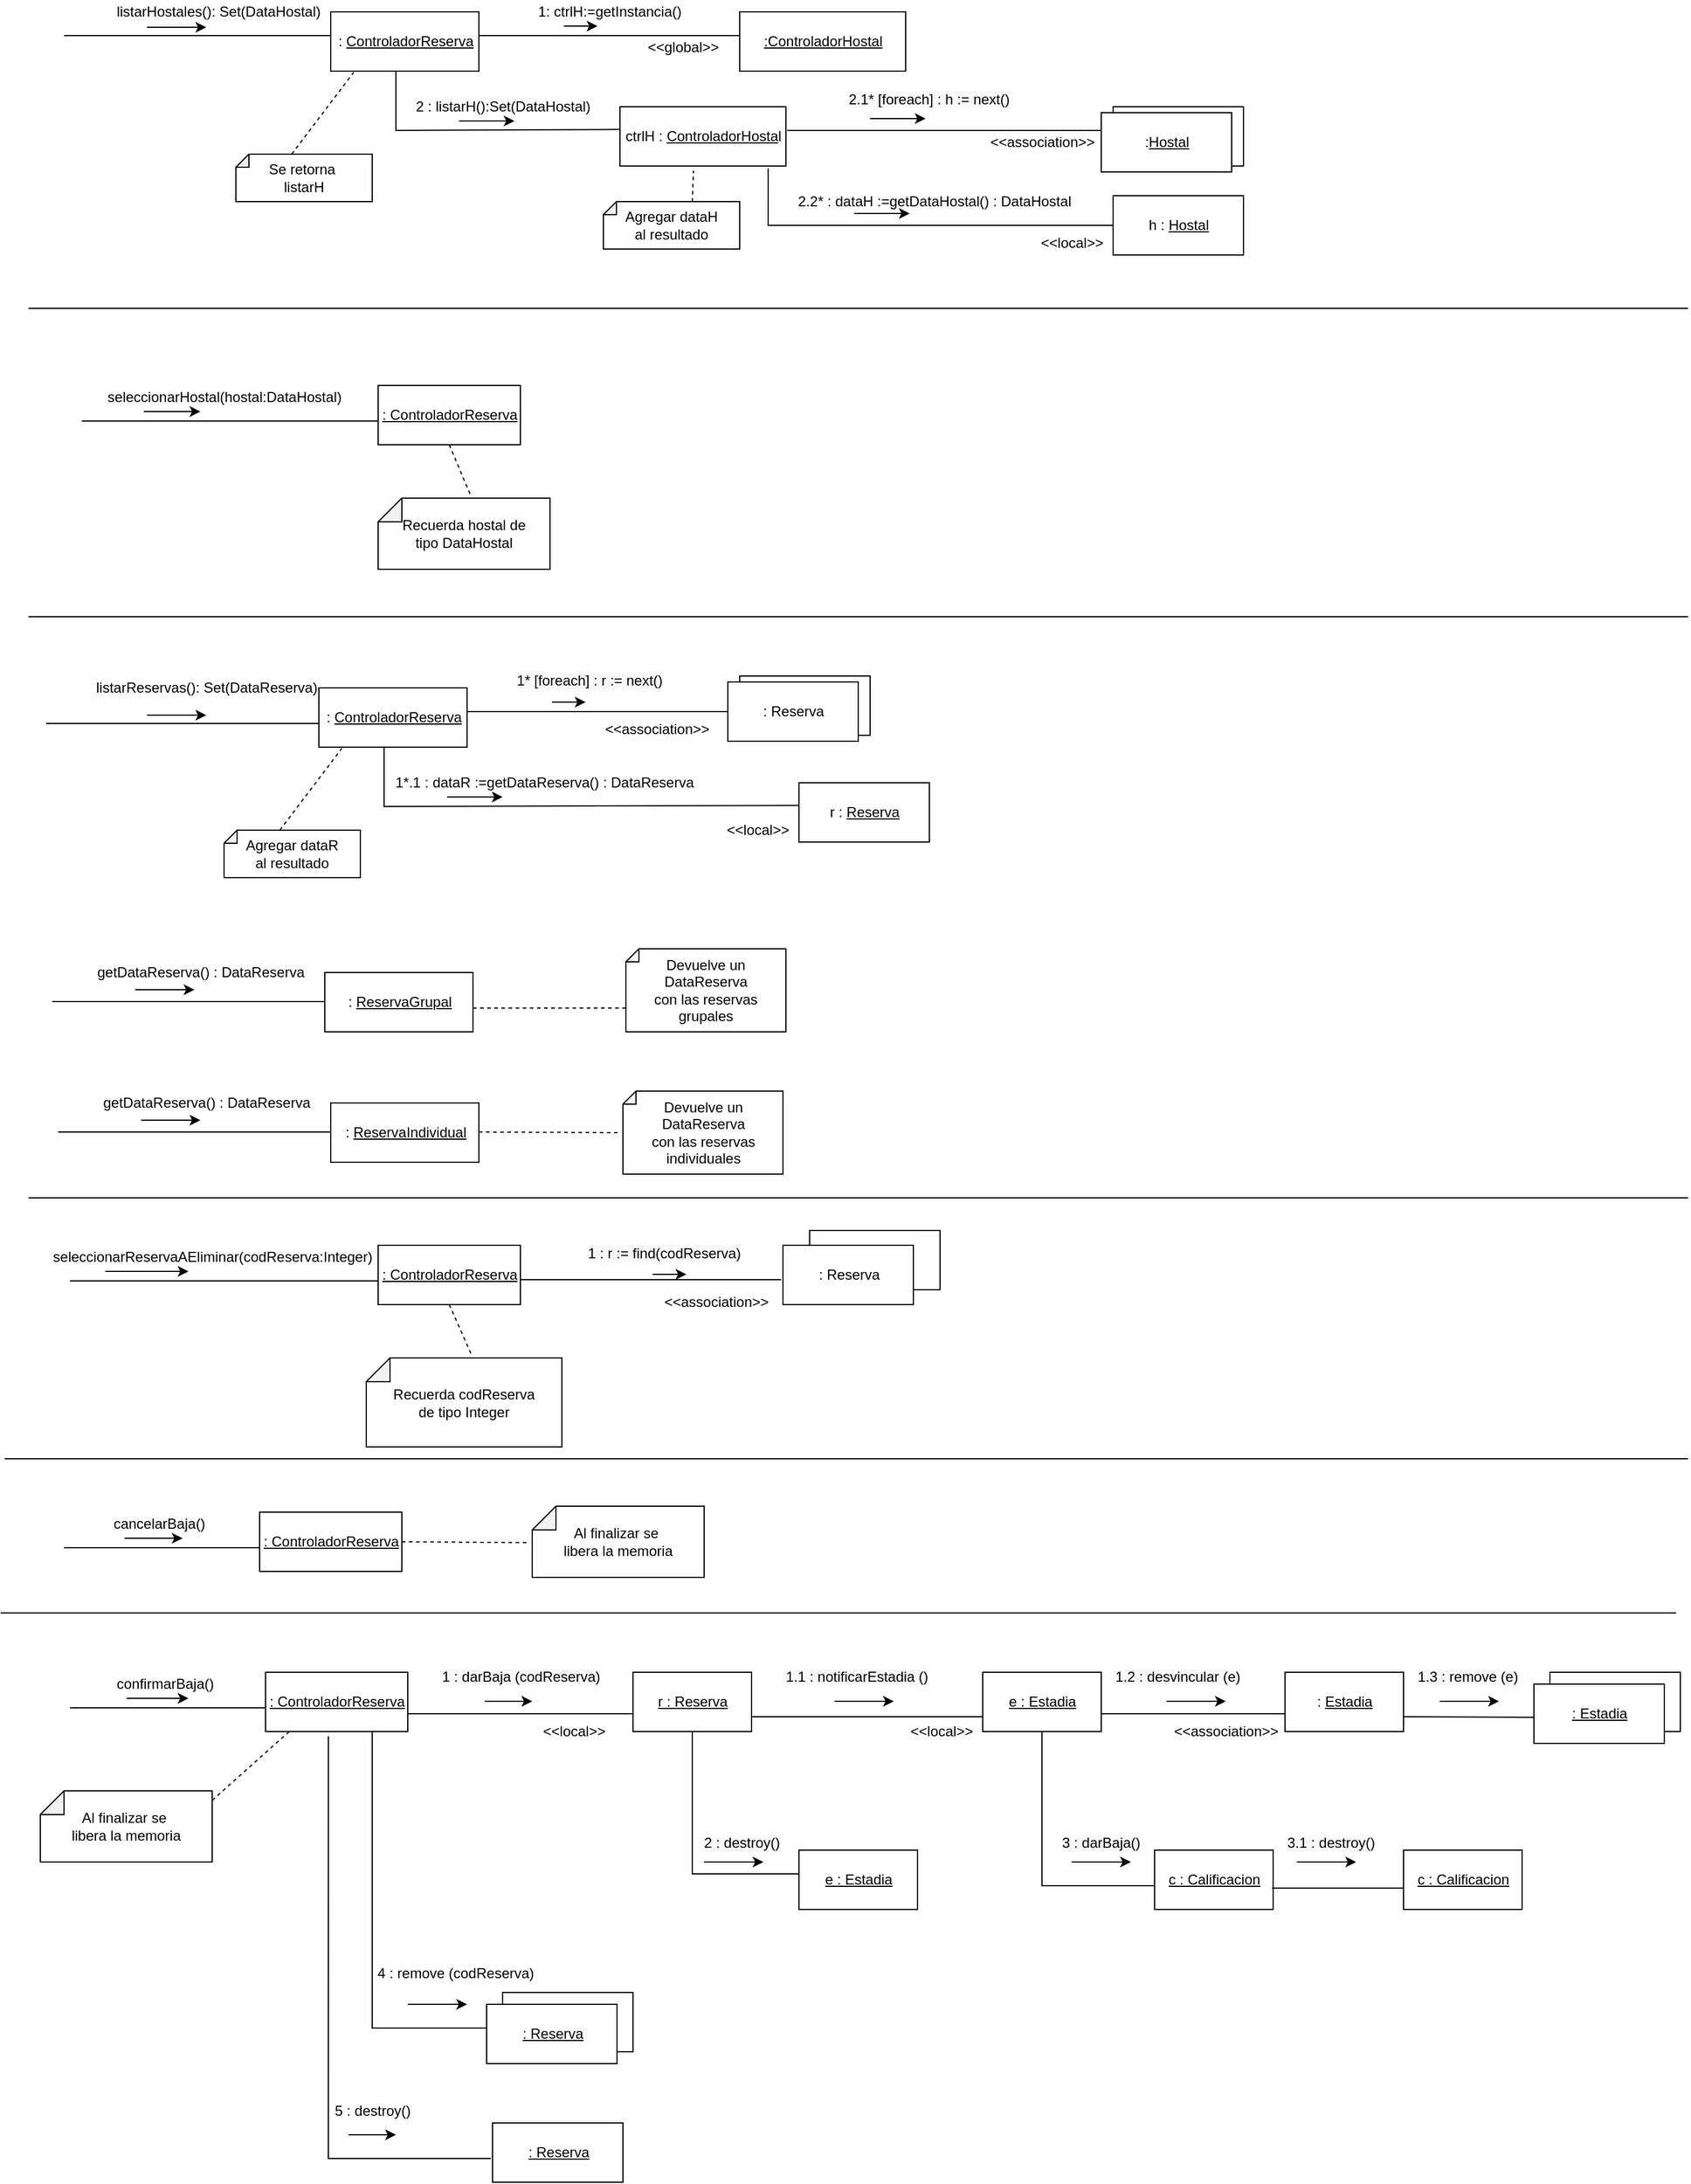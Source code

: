 <mxfile version="18.0.6" type="device"><diagram id="btHpvoFoARfx7Uz3g0Tx" name="Página-1"><mxGraphModel dx="2249" dy="835" grid="1" gridSize="10" guides="1" tooltips="1" connect="1" arrows="1" fold="1" page="1" pageScale="1" pageWidth="827" pageHeight="1169" math="0" shadow="0"><root><mxCell id="0"/><mxCell id="1" parent="0"/><mxCell id="bn3ZQJCBLXTEohYybMhF-23" value="Object" style="html=1;" parent="1" vertex="1"><mxGeometry x="915" y="180" width="110" height="50" as="geometry"/></mxCell><mxCell id="bn3ZQJCBLXTEohYybMhF-1" value="" style="endArrow=none;html=1;rounded=0;" parent="1" edge="1"><mxGeometry width="50" height="50" relative="1" as="geometry"><mxPoint x="30" y="120" as="sourcePoint"/><mxPoint x="260" y="120" as="targetPoint"/></mxGeometry></mxCell><mxCell id="bn3ZQJCBLXTEohYybMhF-2" value="listarHostales(): Set(DataHostal)" style="text;html=1;align=center;verticalAlign=middle;resizable=0;points=[];autosize=1;strokeColor=none;fillColor=none;" parent="1" vertex="1"><mxGeometry x="65" y="90" width="190" height="20" as="geometry"/></mxCell><mxCell id="bn3ZQJCBLXTEohYybMhF-3" value="" style="endArrow=classic;html=1;rounded=0;" parent="1" edge="1"><mxGeometry width="50" height="50" relative="1" as="geometry"><mxPoint x="100" y="113" as="sourcePoint"/><mxPoint x="150" y="113" as="targetPoint"/></mxGeometry></mxCell><mxCell id="bn3ZQJCBLXTEohYybMhF-4" value=":&amp;nbsp;&lt;u&gt;ControladorReserva&lt;/u&gt;" style="html=1;" parent="1" vertex="1"><mxGeometry x="255" y="100" width="125" height="50" as="geometry"/></mxCell><mxCell id="bn3ZQJCBLXTEohYybMhF-6" value="" style="endArrow=none;dashed=1;html=1;rounded=0;exitX=0.591;exitY=0;exitDx=0;exitDy=0;exitPerimeter=0;entryX=0.155;entryY=1.02;entryDx=0;entryDy=0;entryPerimeter=0;" parent="1" source="bn3ZQJCBLXTEohYybMhF-29" target="bn3ZQJCBLXTEohYybMhF-4" edge="1"><mxGeometry width="50" height="50" relative="1" as="geometry"><mxPoint x="170" y="200" as="sourcePoint"/><mxPoint x="220" y="150" as="targetPoint"/><Array as="points"/></mxGeometry></mxCell><mxCell id="bn3ZQJCBLXTEohYybMhF-8" value="" style="endArrow=none;html=1;rounded=0;" parent="1" edge="1"><mxGeometry width="50" height="50" relative="1" as="geometry"><mxPoint x="380" y="120" as="sourcePoint"/><mxPoint x="600" y="120" as="targetPoint"/></mxGeometry></mxCell><mxCell id="bn3ZQJCBLXTEohYybMhF-10" value="1: ctrlH:=getInstancia()" style="text;html=1;align=center;verticalAlign=middle;resizable=0;points=[];autosize=1;strokeColor=none;fillColor=none;" parent="1" vertex="1"><mxGeometry x="420" y="90" width="140" height="20" as="geometry"/></mxCell><mxCell id="bn3ZQJCBLXTEohYybMhF-11" value="" style="endArrow=classic;html=1;rounded=0;exitX=0.226;exitY=1.1;exitDx=0;exitDy=0;exitPerimeter=0;" parent="1" source="bn3ZQJCBLXTEohYybMhF-10" edge="1"><mxGeometry width="50" height="50" relative="1" as="geometry"><mxPoint x="440" y="190" as="sourcePoint"/><mxPoint x="480" y="112" as="targetPoint"/></mxGeometry></mxCell><mxCell id="bn3ZQJCBLXTEohYybMhF-12" value="&lt;u&gt;:ControladorHostal&lt;/u&gt;" style="html=1;" parent="1" vertex="1"><mxGeometry x="600" y="100" width="140" height="50" as="geometry"/></mxCell><mxCell id="bn3ZQJCBLXTEohYybMhF-13" value="" style="endArrow=none;html=1;rounded=0;exitX=0.003;exitY=0.383;exitDx=0;exitDy=0;exitPerimeter=0;" parent="1" source="bn3ZQJCBLXTEohYybMhF-14" edge="1"><mxGeometry width="50" height="50" relative="1" as="geometry"><mxPoint x="490" y="200" as="sourcePoint"/><mxPoint x="310" y="150" as="targetPoint"/><Array as="points"><mxPoint x="310" y="200"/></Array></mxGeometry></mxCell><mxCell id="bn3ZQJCBLXTEohYybMhF-14" value="ctrlH : &lt;u&gt;ControladorHosta&lt;/u&gt;l" style="html=1;" parent="1" vertex="1"><mxGeometry x="499" y="180" width="140" height="50" as="geometry"/></mxCell><mxCell id="bn3ZQJCBLXTEohYybMhF-16" value="2 : listarH():Set(DataHostal)" style="text;html=1;align=center;verticalAlign=middle;resizable=0;points=[];autosize=1;strokeColor=none;fillColor=none;" parent="1" vertex="1"><mxGeometry x="320" y="170" width="160" height="20" as="geometry"/></mxCell><mxCell id="bn3ZQJCBLXTEohYybMhF-17" value="" style="endArrow=classic;html=1;rounded=0;exitX=0.27;exitY=1.1;exitDx=0;exitDy=0;exitPerimeter=0;" parent="1" source="bn3ZQJCBLXTEohYybMhF-16" edge="1"><mxGeometry width="50" height="50" relative="1" as="geometry"><mxPoint x="380" y="200" as="sourcePoint"/><mxPoint x="410" y="192" as="targetPoint"/></mxGeometry></mxCell><mxCell id="bn3ZQJCBLXTEohYybMhF-22" value=":&lt;u&gt;Hostal&lt;/u&gt;" style="html=1;" parent="1" vertex="1"><mxGeometry x="905" y="185" width="110" height="50" as="geometry"/></mxCell><mxCell id="bn3ZQJCBLXTEohYybMhF-27" value="h : &lt;u&gt;Hostal&lt;/u&gt;" style="html=1;" parent="1" vertex="1"><mxGeometry x="915" y="255" width="110" height="50" as="geometry"/></mxCell><mxCell id="bn3ZQJCBLXTEohYybMhF-29" value="Se retorna&amp;nbsp;&lt;br&gt;listarH" style="shape=note;whiteSpace=wrap;html=1;backgroundOutline=1;darkOpacity=0.05;size=11;direction=east;flipH=1;" parent="1" vertex="1"><mxGeometry x="175" y="220" width="115" height="40" as="geometry"/></mxCell><mxCell id="bn3ZQJCBLXTEohYybMhF-30" value="" style="endArrow=none;html=1;rounded=0;" parent="1" edge="1"><mxGeometry width="50" height="50" relative="1" as="geometry"><mxPoint x="45" y="445" as="sourcePoint"/><mxPoint x="295" y="445" as="targetPoint"/></mxGeometry></mxCell><mxCell id="bn3ZQJCBLXTEohYybMhF-31" value="seleccionarHostal(hostal:DataHostal)" style="text;html=1;align=center;verticalAlign=middle;resizable=0;points=[];autosize=1;strokeColor=none;fillColor=none;" parent="1" vertex="1"><mxGeometry x="60" y="415" width="210" height="20" as="geometry"/></mxCell><mxCell id="bn3ZQJCBLXTEohYybMhF-33" value="" style="endArrow=classic;html=1;rounded=0;exitX=0.178;exitY=1.1;exitDx=0;exitDy=0;exitPerimeter=0;" parent="1" source="bn3ZQJCBLXTEohYybMhF-31" edge="1"><mxGeometry width="50" height="50" relative="1" as="geometry"><mxPoint x="135" y="515" as="sourcePoint"/><mxPoint x="145" y="437" as="targetPoint"/></mxGeometry></mxCell><mxCell id="bn3ZQJCBLXTEohYybMhF-34" value="&lt;u&gt;: ControladorReserva&lt;/u&gt;" style="html=1;" parent="1" vertex="1"><mxGeometry x="295" y="415" width="120" height="50" as="geometry"/></mxCell><mxCell id="bn3ZQJCBLXTEohYybMhF-35" value="" style="endArrow=none;dashed=1;html=1;rounded=0;exitX=0.5;exitY=1;exitDx=0;exitDy=0;entryX=0.459;entryY=-0.02;entryDx=0;entryDy=0;entryPerimeter=0;" parent="1" source="bn3ZQJCBLXTEohYybMhF-34" target="bn3ZQJCBLXTEohYybMhF-36" edge="1"><mxGeometry width="50" height="50" relative="1" as="geometry"><mxPoint x="415" y="445" as="sourcePoint"/><mxPoint x="485" y="445" as="targetPoint"/></mxGeometry></mxCell><mxCell id="bn3ZQJCBLXTEohYybMhF-36" value="Recuerda hostal de&lt;br&gt;tipo DataHostal" style="shape=note;whiteSpace=wrap;html=1;backgroundOutline=1;darkOpacity=0.05;size=20;flipH=1;" parent="1" vertex="1"><mxGeometry x="295" y="510" width="145" height="60" as="geometry"/></mxCell><mxCell id="QebF_Tx5fHl0J-90Ag_X-1" value="Agregar dataH&lt;br&gt;al resultado" style="shape=note;whiteSpace=wrap;html=1;backgroundOutline=1;darkOpacity=0.05;size=11;flipH=1;" parent="1" vertex="1"><mxGeometry x="485" y="260" width="115" height="40" as="geometry"/></mxCell><mxCell id="QebF_Tx5fHl0J-90Ag_X-2" value="" style="endArrow=none;dashed=1;html=1;rounded=0;entryX=0.443;entryY=1.08;entryDx=0;entryDy=0;entryPerimeter=0;" parent="1" target="bn3ZQJCBLXTEohYybMhF-14" edge="1"><mxGeometry width="50" height="50" relative="1" as="geometry"><mxPoint x="560" y="260" as="sourcePoint"/><mxPoint x="610" y="210" as="targetPoint"/></mxGeometry></mxCell><mxCell id="QebF_Tx5fHl0J-90Ag_X-3" value="" style="endArrow=none;html=1;rounded=0;" parent="1" edge="1"><mxGeometry width="50" height="50" relative="1" as="geometry"><mxPoint x="640" y="200" as="sourcePoint"/><mxPoint x="905" y="200" as="targetPoint"/></mxGeometry></mxCell><mxCell id="QebF_Tx5fHl0J-90Ag_X-5" value="" style="endArrow=classic;html=1;rounded=0;exitX=0.27;exitY=1.1;exitDx=0;exitDy=0;exitPerimeter=0;" parent="1" edge="1"><mxGeometry width="50" height="50" relative="1" as="geometry"><mxPoint x="710.0" y="190" as="sourcePoint"/><mxPoint x="756.8" y="190" as="targetPoint"/></mxGeometry></mxCell><mxCell id="QebF_Tx5fHl0J-90Ag_X-6" value="&lt;span style=&quot;color: rgb(0 , 0 , 0) ; font-family: &amp;#34;helvetica&amp;#34; ; font-style: normal ; font-weight: 400 ; letter-spacing: normal ; text-align: center ; text-indent: 0px ; text-transform: none ; word-spacing: 0px ; background-color: rgb(248 , 249 , 250) ; display: inline ; float: none&quot;&gt;&lt;font style=&quot;font-size: 12px&quot;&gt;2.1* [foreach] : h := next()&lt;/font&gt;&lt;/span&gt;" style="text;whiteSpace=wrap;html=1;" parent="1" vertex="1"><mxGeometry x="690" y="160" width="140" height="40" as="geometry"/></mxCell><mxCell id="QebF_Tx5fHl0J-90Ag_X-7" value="" style="endArrow=none;html=1;rounded=0;fontSize=12;entryX=0;entryY=0.5;entryDx=0;entryDy=0;exitX=0.893;exitY=1.04;exitDx=0;exitDy=0;exitPerimeter=0;" parent="1" source="bn3ZQJCBLXTEohYybMhF-14" target="bn3ZQJCBLXTEohYybMhF-27" edge="1"><mxGeometry width="50" height="50" relative="1" as="geometry"><mxPoint x="630" y="280" as="sourcePoint"/><mxPoint x="910" y="280" as="targetPoint"/><Array as="points"><mxPoint x="624" y="280"/></Array></mxGeometry></mxCell><mxCell id="QebF_Tx5fHl0J-90Ag_X-8" value="2.2* : dataH :=getDataHostal() : DataHostal" style="text;html=1;align=center;verticalAlign=middle;resizable=0;points=[];autosize=1;strokeColor=none;fillColor=none;" parent="1" vertex="1"><mxGeometry x="639" y="250" width="250" height="20" as="geometry"/></mxCell><mxCell id="QebF_Tx5fHl0J-90Ag_X-9" value="" style="endArrow=classic;html=1;rounded=0;exitX=0.27;exitY=1.1;exitDx=0;exitDy=0;exitPerimeter=0;" parent="1" edge="1"><mxGeometry width="50" height="50" relative="1" as="geometry"><mxPoint x="696.6" y="270" as="sourcePoint"/><mxPoint x="743.4" y="270" as="targetPoint"/></mxGeometry></mxCell><mxCell id="QebF_Tx5fHl0J-90Ag_X-10" value="Object" style="html=1;" parent="1" vertex="1"><mxGeometry x="600" y="660" width="110" height="50" as="geometry"/></mxCell><mxCell id="QebF_Tx5fHl0J-90Ag_X-11" value="" style="endArrow=none;html=1;rounded=0;" parent="1" edge="1"><mxGeometry width="50" height="50" relative="1" as="geometry"><mxPoint x="15" y="700" as="sourcePoint"/><mxPoint x="245" y="700" as="targetPoint"/></mxGeometry></mxCell><mxCell id="QebF_Tx5fHl0J-90Ag_X-12" value="listarReservas(): Set(DataReserva)" style="text;html=1;align=center;verticalAlign=middle;resizable=0;points=[];autosize=1;strokeColor=none;fillColor=none;" parent="1" vertex="1"><mxGeometry x="50" y="660" width="200" height="20" as="geometry"/></mxCell><mxCell id="QebF_Tx5fHl0J-90Ag_X-13" value="" style="endArrow=classic;html=1;rounded=0;" parent="1" edge="1"><mxGeometry width="50" height="50" relative="1" as="geometry"><mxPoint x="90" y="924.5" as="sourcePoint"/><mxPoint x="140" y="924.5" as="targetPoint"/></mxGeometry></mxCell><mxCell id="QebF_Tx5fHl0J-90Ag_X-14" value=":&amp;nbsp;&lt;u&gt;ControladorReserva&lt;/u&gt;" style="html=1;" parent="1" vertex="1"><mxGeometry x="245" y="670" width="125" height="50" as="geometry"/></mxCell><mxCell id="QebF_Tx5fHl0J-90Ag_X-15" value="" style="endArrow=none;dashed=1;html=1;rounded=0;exitX=0.591;exitY=0;exitDx=0;exitDy=0;exitPerimeter=0;entryX=0.155;entryY=1.02;entryDx=0;entryDy=0;entryPerimeter=0;" parent="1" source="QebF_Tx5fHl0J-90Ag_X-26" target="QebF_Tx5fHl0J-90Ag_X-14" edge="1"><mxGeometry width="50" height="50" relative="1" as="geometry"><mxPoint x="160" y="770" as="sourcePoint"/><mxPoint x="210" y="720" as="targetPoint"/><Array as="points"/></mxGeometry></mxCell><mxCell id="QebF_Tx5fHl0J-90Ag_X-16" value="" style="endArrow=none;html=1;rounded=0;" parent="1" edge="1"><mxGeometry width="50" height="50" relative="1" as="geometry"><mxPoint x="370" y="690" as="sourcePoint"/><mxPoint x="590" y="690" as="targetPoint"/></mxGeometry></mxCell><mxCell id="QebF_Tx5fHl0J-90Ag_X-18" value="" style="endArrow=classic;html=1;rounded=0;exitX=0.226;exitY=1.1;exitDx=0;exitDy=0;exitPerimeter=0;" parent="1" edge="1"><mxGeometry width="50" height="50" relative="1" as="geometry"><mxPoint x="441.64" y="682" as="sourcePoint"/><mxPoint x="470" y="682" as="targetPoint"/></mxGeometry></mxCell><mxCell id="QebF_Tx5fHl0J-90Ag_X-20" value="" style="endArrow=none;html=1;rounded=0;exitX=0.003;exitY=0.383;exitDx=0;exitDy=0;exitPerimeter=0;" parent="1" source="QebF_Tx5fHl0J-90Ag_X-21" edge="1"><mxGeometry width="50" height="50" relative="1" as="geometry"><mxPoint x="480" y="770" as="sourcePoint"/><mxPoint x="300" y="720" as="targetPoint"/><Array as="points"><mxPoint x="300" y="770"/></Array></mxGeometry></mxCell><mxCell id="QebF_Tx5fHl0J-90Ag_X-21" value="r : &lt;u&gt;Reserva&lt;/u&gt;" style="html=1;" parent="1" vertex="1"><mxGeometry x="650" y="750" width="110" height="50" as="geometry"/></mxCell><mxCell id="QebF_Tx5fHl0J-90Ag_X-23" value="" style="endArrow=classic;html=1;rounded=0;exitX=0.27;exitY=1.1;exitDx=0;exitDy=0;exitPerimeter=0;" parent="1" edge="1"><mxGeometry width="50" height="50" relative="1" as="geometry"><mxPoint x="353.2" y="762" as="sourcePoint"/><mxPoint x="400" y="762" as="targetPoint"/></mxGeometry></mxCell><mxCell id="QebF_Tx5fHl0J-90Ag_X-24" value=": Reserva" style="html=1;" parent="1" vertex="1"><mxGeometry x="590" y="665" width="110" height="50" as="geometry"/></mxCell><mxCell id="QebF_Tx5fHl0J-90Ag_X-26" value="Agregar dataR&lt;br&gt;al resultado" style="shape=note;whiteSpace=wrap;html=1;backgroundOutline=1;darkOpacity=0.05;size=11;direction=east;flipH=1;" parent="1" vertex="1"><mxGeometry x="165" y="790" width="115" height="40" as="geometry"/></mxCell><mxCell id="QebF_Tx5fHl0J-90Ag_X-27" value="Devuelve un DataReserva&lt;br&gt;con las reservas grupales" style="shape=note;whiteSpace=wrap;html=1;backgroundOutline=1;darkOpacity=0.05;size=11;flipH=1;" parent="1" vertex="1"><mxGeometry x="504" y="890" width="135" height="70" as="geometry"/></mxCell><mxCell id="QebF_Tx5fHl0J-90Ag_X-31" value="&lt;span style=&quot;color: rgb(0 , 0 , 0) ; font-family: &amp;#34;helvetica&amp;#34; ; font-style: normal ; font-weight: 400 ; letter-spacing: normal ; text-align: center ; text-indent: 0px ; text-transform: none ; word-spacing: 0px ; background-color: rgb(248 , 249 , 250) ; display: inline ; float: none&quot;&gt;&lt;font style=&quot;font-size: 12px&quot;&gt;1* [foreach] : r := next()&lt;/font&gt;&lt;/span&gt;" style="text;whiteSpace=wrap;html=1;" parent="1" vertex="1"><mxGeometry x="410" y="650" width="130" height="40" as="geometry"/></mxCell><mxCell id="QebF_Tx5fHl0J-90Ag_X-33" value="1*.1 : dataR :=getDataReserva() : DataReserva" style="text;html=1;align=center;verticalAlign=middle;resizable=0;points=[];autosize=1;strokeColor=none;fillColor=none;" parent="1" vertex="1"><mxGeometry x="300" y="740" width="270" height="20" as="geometry"/></mxCell><mxCell id="BD97FjgDxYuIOBFr2HOS-1" value="Devuelve un DataReserva&lt;br&gt;con las reservas individuales" style="shape=note;whiteSpace=wrap;html=1;backgroundOutline=1;darkOpacity=0.05;size=11;flipH=1;" parent="1" vertex="1"><mxGeometry x="501.5" y="1010" width="135" height="70" as="geometry"/></mxCell><mxCell id="BD97FjgDxYuIOBFr2HOS-2" value=": &lt;u&gt;ReservaGrupal&lt;/u&gt;" style="html=1;" parent="1" vertex="1"><mxGeometry x="250" y="910" width="125" height="50" as="geometry"/></mxCell><mxCell id="BD97FjgDxYuIOBFr2HOS-3" value="" style="endArrow=none;html=1;rounded=0;" parent="1" edge="1"><mxGeometry width="50" height="50" relative="1" as="geometry"><mxPoint x="20" y="934.5" as="sourcePoint"/><mxPoint x="250" y="934.5" as="targetPoint"/></mxGeometry></mxCell><mxCell id="BD97FjgDxYuIOBFr2HOS-4" value="getDataReserva() : DataReserva" style="text;html=1;align=center;verticalAlign=middle;resizable=0;points=[];autosize=1;strokeColor=none;fillColor=none;" parent="1" vertex="1"><mxGeometry x="50" y="900" width="190" height="20" as="geometry"/></mxCell><mxCell id="BD97FjgDxYuIOBFr2HOS-5" value="" style="endArrow=classic;html=1;rounded=0;" parent="1" edge="1"><mxGeometry width="50" height="50" relative="1" as="geometry"><mxPoint x="100" y="693" as="sourcePoint"/><mxPoint x="150" y="693" as="targetPoint"/></mxGeometry></mxCell><mxCell id="BD97FjgDxYuIOBFr2HOS-6" value="" style="endArrow=none;dashed=1;html=1;rounded=0;entryX=0.993;entryY=0.714;entryDx=0;entryDy=0;entryPerimeter=0;" parent="1" target="QebF_Tx5fHl0J-90Ag_X-27" edge="1"><mxGeometry width="50" height="50" relative="1" as="geometry"><mxPoint x="375" y="940" as="sourcePoint"/><mxPoint x="425" y="890" as="targetPoint"/></mxGeometry></mxCell><mxCell id="BD97FjgDxYuIOBFr2HOS-7" value="" style="endArrow=classic;html=1;rounded=0;" parent="1" edge="1"><mxGeometry width="50" height="50" relative="1" as="geometry"><mxPoint x="95" y="1034.5" as="sourcePoint"/><mxPoint x="145" y="1034.5" as="targetPoint"/></mxGeometry></mxCell><mxCell id="BD97FjgDxYuIOBFr2HOS-8" value=": &lt;u&gt;ReservaIndividual&lt;/u&gt;" style="html=1;" parent="1" vertex="1"><mxGeometry x="255" y="1020" width="125" height="50" as="geometry"/></mxCell><mxCell id="BD97FjgDxYuIOBFr2HOS-9" value="" style="endArrow=none;html=1;rounded=0;" parent="1" edge="1"><mxGeometry width="50" height="50" relative="1" as="geometry"><mxPoint x="25" y="1044.5" as="sourcePoint"/><mxPoint x="255" y="1044.5" as="targetPoint"/></mxGeometry></mxCell><mxCell id="BD97FjgDxYuIOBFr2HOS-10" value="getDataReserva() : DataReserva" style="text;html=1;align=center;verticalAlign=middle;resizable=0;points=[];autosize=1;strokeColor=none;fillColor=none;" parent="1" vertex="1"><mxGeometry x="55" y="1010" width="190" height="20" as="geometry"/></mxCell><mxCell id="BD97FjgDxYuIOBFr2HOS-11" value="" style="endArrow=none;dashed=1;html=1;rounded=0;" parent="1" edge="1"><mxGeometry width="50" height="50" relative="1" as="geometry"><mxPoint x="380" y="1044.52" as="sourcePoint"/><mxPoint x="500" y="1045" as="targetPoint"/></mxGeometry></mxCell><mxCell id="BD97FjgDxYuIOBFr2HOS-12" value="" style="endArrow=none;html=1;rounded=0;" parent="1" edge="1"><mxGeometry width="50" height="50" relative="1" as="geometry"><mxPoint y="610" as="sourcePoint"/><mxPoint x="1400" y="610" as="targetPoint"/></mxGeometry></mxCell><mxCell id="BD97FjgDxYuIOBFr2HOS-13" value="" style="endArrow=none;html=1;rounded=0;" parent="1" edge="1"><mxGeometry width="50" height="50" relative="1" as="geometry"><mxPoint y="350" as="sourcePoint"/><mxPoint x="1400" y="350" as="targetPoint"/></mxGeometry></mxCell><mxCell id="Y1BfQZRyGdTTEEqz05ya-1" value="" style="endArrow=none;html=1;rounded=0;" parent="1" edge="1"><mxGeometry width="50" height="50" relative="1" as="geometry"><mxPoint y="1100" as="sourcePoint"/><mxPoint x="1400" y="1100" as="targetPoint"/></mxGeometry></mxCell><mxCell id="Y1BfQZRyGdTTEEqz05ya-2" value="" style="endArrow=none;html=1;rounded=0;" parent="1" edge="1"><mxGeometry width="50" height="50" relative="1" as="geometry"><mxPoint x="35" y="1170" as="sourcePoint"/><mxPoint x="300" y="1170" as="targetPoint"/></mxGeometry></mxCell><mxCell id="Y1BfQZRyGdTTEEqz05ya-3" value="seleccionarReservaAEliminar(codReserva:Integer)" style="text;html=1;align=center;verticalAlign=middle;resizable=0;points=[];autosize=1;strokeColor=none;fillColor=none;" parent="1" vertex="1"><mxGeometry x="15" y="1140" width="280" height="20" as="geometry"/></mxCell><mxCell id="Y1BfQZRyGdTTEEqz05ya-4" value="" style="endArrow=classic;html=1;rounded=0;exitX=0.178;exitY=1.1;exitDx=0;exitDy=0;exitPerimeter=0;" parent="1" source="Y1BfQZRyGdTTEEqz05ya-3" edge="1"><mxGeometry width="50" height="50" relative="1" as="geometry"><mxPoint x="125" y="1240" as="sourcePoint"/><mxPoint x="135" y="1162" as="targetPoint"/></mxGeometry></mxCell><mxCell id="Y1BfQZRyGdTTEEqz05ya-5" value="&lt;u&gt;: ControladorReserva&lt;/u&gt;" style="html=1;" parent="1" vertex="1"><mxGeometry x="295" y="1140" width="120" height="50" as="geometry"/></mxCell><mxCell id="Y1BfQZRyGdTTEEqz05ya-6" value="" style="endArrow=none;dashed=1;html=1;rounded=0;exitX=0.5;exitY=1;exitDx=0;exitDy=0;entryX=0.459;entryY=-0.02;entryDx=0;entryDy=0;entryPerimeter=0;" parent="1" source="Y1BfQZRyGdTTEEqz05ya-5" target="Y1BfQZRyGdTTEEqz05ya-7" edge="1"><mxGeometry width="50" height="50" relative="1" as="geometry"><mxPoint x="405" y="1170" as="sourcePoint"/><mxPoint x="475" y="1170" as="targetPoint"/></mxGeometry></mxCell><mxCell id="Y1BfQZRyGdTTEEqz05ya-7" value="Recuerda codReserva&lt;br&gt;de tipo Integer" style="shape=note;whiteSpace=wrap;html=1;backgroundOutline=1;darkOpacity=0.05;size=20;flipH=1;" parent="1" vertex="1"><mxGeometry x="285" y="1235" width="165" height="75" as="geometry"/></mxCell><mxCell id="Y1BfQZRyGdTTEEqz05ya-8" value="Object" style="html=1;" parent="1" vertex="1"><mxGeometry x="659" y="1127.5" width="110" height="50" as="geometry"/></mxCell><mxCell id="Y1BfQZRyGdTTEEqz05ya-9" value="" style="endArrow=classic;html=1;rounded=0;exitX=0.226;exitY=1.1;exitDx=0;exitDy=0;exitPerimeter=0;" parent="1" edge="1"><mxGeometry width="50" height="50" relative="1" as="geometry"><mxPoint x="526.64" y="1164.5" as="sourcePoint"/><mxPoint x="555" y="1164.5" as="targetPoint"/></mxGeometry></mxCell><mxCell id="Y1BfQZRyGdTTEEqz05ya-10" value=": Reserva" style="html=1;" parent="1" vertex="1"><mxGeometry x="636.5" y="1140" width="110" height="50" as="geometry"/></mxCell><mxCell id="Y1BfQZRyGdTTEEqz05ya-11" value="&lt;span style=&quot;color: rgb(0 , 0 , 0) ; font-family: &amp;quot;helvetica&amp;quot; ; font-style: normal ; font-weight: 400 ; letter-spacing: normal ; text-align: center ; text-indent: 0px ; text-transform: none ; word-spacing: 0px ; background-color: rgb(248 , 249 , 250) ; display: inline ; float: none&quot;&gt;&lt;font style=&quot;font-size: 12px&quot;&gt;1 : r := find(codReserva)&lt;/font&gt;&lt;/span&gt;" style="text;whiteSpace=wrap;html=1;" parent="1" vertex="1"><mxGeometry x="470" y="1132.5" width="155" height="40" as="geometry"/></mxCell><mxCell id="Y1BfQZRyGdTTEEqz05ya-12" value="" style="endArrow=none;html=1;rounded=0;" parent="1" edge="1"><mxGeometry width="50" height="50" relative="1" as="geometry"><mxPoint x="415" y="1169" as="sourcePoint"/><mxPoint x="635" y="1169" as="targetPoint"/></mxGeometry></mxCell><mxCell id="Y1BfQZRyGdTTEEqz05ya-13" value="" style="endArrow=none;html=1;rounded=0;" parent="1" edge="1"><mxGeometry width="50" height="50" relative="1" as="geometry"><mxPoint x="-20" y="1320" as="sourcePoint"/><mxPoint x="1400" y="1320" as="targetPoint"/></mxGeometry></mxCell><mxCell id="Y1BfQZRyGdTTEEqz05ya-20" value="" style="endArrow=none;html=1;rounded=0;" parent="1" edge="1"><mxGeometry width="50" height="50" relative="1" as="geometry"><mxPoint x="30" y="1395" as="sourcePoint"/><mxPoint x="280" y="1395" as="targetPoint"/></mxGeometry></mxCell><mxCell id="Y1BfQZRyGdTTEEqz05ya-21" value="cancelarBaja()" style="text;html=1;align=center;verticalAlign=middle;resizable=0;points=[];autosize=1;strokeColor=none;fillColor=none;" parent="1" vertex="1"><mxGeometry x="65" y="1365" width="90" height="20" as="geometry"/></mxCell><mxCell id="Y1BfQZRyGdTTEEqz05ya-22" value="" style="endArrow=classic;html=1;rounded=0;exitX=0.178;exitY=1.1;exitDx=0;exitDy=0;exitPerimeter=0;" parent="1" source="Y1BfQZRyGdTTEEqz05ya-21" edge="1"><mxGeometry width="50" height="50" relative="1" as="geometry"><mxPoint x="120" y="1465" as="sourcePoint"/><mxPoint x="130" y="1387" as="targetPoint"/></mxGeometry></mxCell><mxCell id="Y1BfQZRyGdTTEEqz05ya-23" value="&lt;u&gt;: ControladorReserva&lt;/u&gt;" style="html=1;" parent="1" vertex="1"><mxGeometry x="195" y="1365" width="120" height="50" as="geometry"/></mxCell><mxCell id="Y1BfQZRyGdTTEEqz05ya-24" value="" style="endArrow=none;dashed=1;html=1;rounded=0;exitX=1;exitY=0.5;exitDx=0;exitDy=0;entryX=1.016;entryY=0.512;entryDx=0;entryDy=0;entryPerimeter=0;" parent="1" source="Y1BfQZRyGdTTEEqz05ya-23" target="Y1BfQZRyGdTTEEqz05ya-25" edge="1"><mxGeometry width="50" height="50" relative="1" as="geometry"><mxPoint x="400" y="1395" as="sourcePoint"/><mxPoint x="470" y="1395" as="targetPoint"/></mxGeometry></mxCell><mxCell id="Y1BfQZRyGdTTEEqz05ya-25" value="Al finalizar se&amp;nbsp;&lt;br&gt;libera la memoria" style="shape=note;whiteSpace=wrap;html=1;backgroundOutline=1;darkOpacity=0.05;size=20;flipH=1;" parent="1" vertex="1"><mxGeometry x="425" y="1360" width="145" height="60" as="geometry"/></mxCell><mxCell id="Y1BfQZRyGdTTEEqz05ya-26" value="" style="endArrow=none;html=1;rounded=0;" parent="1" edge="1"><mxGeometry width="50" height="50" relative="1" as="geometry"><mxPoint x="-23.5" y="1450" as="sourcePoint"/><mxPoint x="1390" y="1450" as="targetPoint"/></mxGeometry></mxCell><mxCell id="E-0VYcgrp505i_dRH5cR-1" value="" style="endArrow=none;html=1;rounded=0;" edge="1" parent="1"><mxGeometry width="50" height="50" relative="1" as="geometry"><mxPoint x="35" y="1530" as="sourcePoint"/><mxPoint x="285" y="1530" as="targetPoint"/></mxGeometry></mxCell><mxCell id="E-0VYcgrp505i_dRH5cR-2" value="confirmarBaja()" style="text;html=1;align=center;verticalAlign=middle;resizable=0;points=[];autosize=1;strokeColor=none;fillColor=none;" vertex="1" parent="1"><mxGeometry x="65" y="1500" width="100" height="20" as="geometry"/></mxCell><mxCell id="E-0VYcgrp505i_dRH5cR-3" value="" style="endArrow=classic;html=1;rounded=0;exitX=0.178;exitY=1.1;exitDx=0;exitDy=0;exitPerimeter=0;" edge="1" parent="1" source="E-0VYcgrp505i_dRH5cR-2"><mxGeometry width="50" height="50" relative="1" as="geometry"><mxPoint x="125" y="1600" as="sourcePoint"/><mxPoint x="135" y="1522" as="targetPoint"/></mxGeometry></mxCell><mxCell id="E-0VYcgrp505i_dRH5cR-4" value="&lt;u&gt;: ControladorReserva&lt;/u&gt;" style="html=1;" vertex="1" parent="1"><mxGeometry x="200" y="1500" width="120" height="50" as="geometry"/></mxCell><mxCell id="E-0VYcgrp505i_dRH5cR-5" value="Al finalizar se&amp;nbsp;&lt;br&gt;libera la memoria" style="shape=note;whiteSpace=wrap;html=1;backgroundOutline=1;darkOpacity=0.05;size=20;flipH=1;" vertex="1" parent="1"><mxGeometry x="10" y="1600" width="145" height="60" as="geometry"/></mxCell><mxCell id="E-0VYcgrp505i_dRH5cR-6" value="" style="endArrow=none;dashed=1;html=1;rounded=0;exitX=0;exitY=0.133;exitDx=0;exitDy=0;exitPerimeter=0;" edge="1" parent="1" source="E-0VYcgrp505i_dRH5cR-5"><mxGeometry width="50" height="50" relative="1" as="geometry"><mxPoint x="170" y="1600" as="sourcePoint"/><mxPoint x="220" y="1550" as="targetPoint"/></mxGeometry></mxCell><mxCell id="E-0VYcgrp505i_dRH5cR-7" value="&lt;u&gt;r : Reserva&lt;/u&gt;" style="html=1;" vertex="1" parent="1"><mxGeometry x="510" y="1500" width="100" height="50" as="geometry"/></mxCell><mxCell id="E-0VYcgrp505i_dRH5cR-8" value="" style="endArrow=none;html=1;rounded=0;" edge="1" parent="1"><mxGeometry width="50" height="50" relative="1" as="geometry"><mxPoint x="320" y="1535" as="sourcePoint"/><mxPoint x="510" y="1535" as="targetPoint"/></mxGeometry></mxCell><mxCell id="E-0VYcgrp505i_dRH5cR-9" value="&lt;span style=&quot;color: rgb(0 , 0 , 0) ; font-family: &amp;quot;helvetica&amp;quot; ; font-style: normal ; font-weight: 400 ; letter-spacing: normal ; text-align: center ; text-indent: 0px ; text-transform: none ; word-spacing: 0px ; background-color: rgb(248 , 249 , 250) ; display: inline ; float: none&quot;&gt;&lt;font style=&quot;font-size: 12px&quot;&gt;1 : darBaja (codReserva)&lt;/font&gt;&lt;/span&gt;" style="text;whiteSpace=wrap;html=1;" vertex="1" parent="1"><mxGeometry x="346.5" y="1490" width="155" height="40" as="geometry"/></mxCell><mxCell id="E-0VYcgrp505i_dRH5cR-10" value="" style="endArrow=classic;html=1;rounded=0;" edge="1" parent="1"><mxGeometry width="50" height="50" relative="1" as="geometry"><mxPoint x="385" y="1524.5" as="sourcePoint"/><mxPoint x="425" y="1524.5" as="targetPoint"/></mxGeometry></mxCell><mxCell id="E-0VYcgrp505i_dRH5cR-11" value="&lt;u&gt;e : Estadia&lt;/u&gt;" style="html=1;" vertex="1" parent="1"><mxGeometry x="805" y="1500" width="100" height="50" as="geometry"/></mxCell><mxCell id="E-0VYcgrp505i_dRH5cR-12" value="" style="endArrow=none;html=1;rounded=0;exitX=1;exitY=0.75;exitDx=0;exitDy=0;entryX=0;entryY=0.75;entryDx=0;entryDy=0;" edge="1" parent="1" source="E-0VYcgrp505i_dRH5cR-7" target="E-0VYcgrp505i_dRH5cR-11"><mxGeometry width="50" height="50" relative="1" as="geometry"><mxPoint x="670" y="1530" as="sourcePoint"/><mxPoint x="720" y="1480" as="targetPoint"/></mxGeometry></mxCell><mxCell id="E-0VYcgrp505i_dRH5cR-13" value="&lt;span style=&quot;color: rgb(0 , 0 , 0) ; font-family: &amp;quot;helvetica&amp;quot; ; font-style: normal ; font-weight: 400 ; letter-spacing: normal ; text-align: center ; text-indent: 0px ; text-transform: none ; word-spacing: 0px ; background-color: rgb(248 , 249 , 250) ; display: inline ; float: none&quot;&gt;&lt;font style=&quot;font-size: 12px&quot;&gt;1.1 : notificarEstadia ()&lt;/font&gt;&lt;/span&gt;" style="text;whiteSpace=wrap;html=1;" vertex="1" parent="1"><mxGeometry x="636.5" y="1490" width="155" height="40" as="geometry"/></mxCell><mxCell id="E-0VYcgrp505i_dRH5cR-14" value="" style="endArrow=classic;html=1;rounded=0;" edge="1" parent="1"><mxGeometry width="50" height="50" relative="1" as="geometry"><mxPoint x="680" y="1524.5" as="sourcePoint"/><mxPoint x="730" y="1524.5" as="targetPoint"/></mxGeometry></mxCell><mxCell id="E-0VYcgrp505i_dRH5cR-15" value="" style="endArrow=none;html=1;rounded=0;" edge="1" parent="1"><mxGeometry width="50" height="50" relative="1" as="geometry"><mxPoint x="905" y="1535" as="sourcePoint"/><mxPoint x="1120" y="1535" as="targetPoint"/></mxGeometry></mxCell><mxCell id="E-0VYcgrp505i_dRH5cR-16" value="&lt;span style=&quot;color: rgb(0 , 0 , 0) ; font-family: &amp;quot;helvetica&amp;quot; ; font-style: normal ; font-weight: 400 ; letter-spacing: normal ; text-align: center ; text-indent: 0px ; text-transform: none ; word-spacing: 0px ; background-color: rgb(248 , 249 , 250) ; display: inline ; float: none&quot;&gt;&lt;font style=&quot;font-size: 12px&quot;&gt;1.2 : desvincular (e)&lt;/font&gt;&lt;/span&gt;" style="text;whiteSpace=wrap;html=1;" vertex="1" parent="1"><mxGeometry x="915" y="1490" width="155" height="40" as="geometry"/></mxCell><mxCell id="E-0VYcgrp505i_dRH5cR-17" value="" style="endArrow=classic;html=1;rounded=0;" edge="1" parent="1"><mxGeometry width="50" height="50" relative="1" as="geometry"><mxPoint x="960" y="1524.5" as="sourcePoint"/><mxPoint x="1010" y="1524.5" as="targetPoint"/></mxGeometry></mxCell><mxCell id="E-0VYcgrp505i_dRH5cR-18" value=": &lt;u&gt;Estadia&lt;/u&gt;" style="html=1;" vertex="1" parent="1"><mxGeometry x="1060" y="1500" width="100" height="50" as="geometry"/></mxCell><mxCell id="E-0VYcgrp505i_dRH5cR-19" value="" style="endArrow=none;html=1;rounded=0;exitX=1;exitY=0.75;exitDx=0;exitDy=0;" edge="1" parent="1" source="E-0VYcgrp505i_dRH5cR-18"><mxGeometry width="50" height="50" relative="1" as="geometry"><mxPoint x="1220" y="1570" as="sourcePoint"/><mxPoint x="1270" y="1538" as="targetPoint"/></mxGeometry></mxCell><mxCell id="E-0VYcgrp505i_dRH5cR-20" value="&lt;span style=&quot;color: rgb(0 , 0 , 0) ; font-family: &amp;quot;helvetica&amp;quot; ; font-style: normal ; font-weight: 400 ; letter-spacing: normal ; text-align: center ; text-indent: 0px ; text-transform: none ; word-spacing: 0px ; background-color: rgb(248 , 249 , 250) ; display: inline ; float: none&quot;&gt;&lt;font style=&quot;font-size: 12px&quot;&gt;1.3 : remove (e)&lt;/font&gt;&lt;/span&gt;" style="text;whiteSpace=wrap;html=1;" vertex="1" parent="1"><mxGeometry x="1170" y="1490" width="155" height="40" as="geometry"/></mxCell><mxCell id="E-0VYcgrp505i_dRH5cR-21" value="Object" style="html=1;" vertex="1" parent="1"><mxGeometry x="1283.5" y="1500" width="110" height="50" as="geometry"/></mxCell><mxCell id="E-0VYcgrp505i_dRH5cR-22" value="&lt;u&gt;: Estadia&lt;/u&gt;" style="html=1;" vertex="1" parent="1"><mxGeometry x="1270" y="1510" width="110" height="50" as="geometry"/></mxCell><mxCell id="E-0VYcgrp505i_dRH5cR-23" value="" style="endArrow=classic;html=1;rounded=0;" edge="1" parent="1"><mxGeometry width="50" height="50" relative="1" as="geometry"><mxPoint x="1190.5" y="1524.5" as="sourcePoint"/><mxPoint x="1240.5" y="1524.5" as="targetPoint"/></mxGeometry></mxCell><mxCell id="E-0VYcgrp505i_dRH5cR-24" value="" style="endArrow=none;html=1;rounded=0;" edge="1" parent="1"><mxGeometry width="50" height="50" relative="1" as="geometry"><mxPoint x="650" y="1670" as="sourcePoint"/><mxPoint x="560" y="1550" as="targetPoint"/><Array as="points"><mxPoint x="560" y="1670"/></Array></mxGeometry></mxCell><mxCell id="E-0VYcgrp505i_dRH5cR-25" value="&lt;u&gt;e : Estadia&lt;/u&gt;" style="html=1;" vertex="1" parent="1"><mxGeometry x="650" y="1650" width="100" height="50" as="geometry"/></mxCell><mxCell id="E-0VYcgrp505i_dRH5cR-26" value="&lt;span style=&quot;color: rgb(0 , 0 , 0) ; font-family: &amp;quot;helvetica&amp;quot; ; font-style: normal ; font-weight: 400 ; letter-spacing: normal ; text-align: center ; text-indent: 0px ; text-transform: none ; word-spacing: 0px ; background-color: rgb(248 , 249 , 250) ; display: inline ; float: none&quot;&gt;&lt;font style=&quot;font-size: 12px&quot;&gt;2 : destroy()&lt;/font&gt;&lt;/span&gt;" style="text;whiteSpace=wrap;html=1;" vertex="1" parent="1"><mxGeometry x="567.5" y="1630" width="155" height="40" as="geometry"/></mxCell><mxCell id="E-0VYcgrp505i_dRH5cR-27" value="" style="endArrow=classic;html=1;rounded=0;" edge="1" parent="1"><mxGeometry width="50" height="50" relative="1" as="geometry"><mxPoint x="570" y="1660" as="sourcePoint"/><mxPoint x="620" y="1660" as="targetPoint"/></mxGeometry></mxCell><mxCell id="E-0VYcgrp505i_dRH5cR-28" value="" style="endArrow=none;html=1;rounded=0;entryX=0.5;entryY=1;entryDx=0;entryDy=0;" edge="1" parent="1" target="E-0VYcgrp505i_dRH5cR-11"><mxGeometry width="50" height="50" relative="1" as="geometry"><mxPoint x="950" y="1680" as="sourcePoint"/><mxPoint x="890" y="1590" as="targetPoint"/><Array as="points"><mxPoint x="855" y="1680"/></Array></mxGeometry></mxCell><mxCell id="E-0VYcgrp505i_dRH5cR-29" value="&lt;u&gt;c : Calificacion&lt;/u&gt;" style="html=1;" vertex="1" parent="1"><mxGeometry x="950" y="1650" width="100" height="50" as="geometry"/></mxCell><mxCell id="E-0VYcgrp505i_dRH5cR-30" value="&lt;span style=&quot;color: rgb(0 , 0 , 0) ; font-family: &amp;quot;helvetica&amp;quot; ; font-style: normal ; font-weight: 400 ; letter-spacing: normal ; text-align: center ; text-indent: 0px ; text-transform: none ; word-spacing: 0px ; background-color: rgb(248 , 249 , 250) ; display: inline ; float: none&quot;&gt;&lt;font style=&quot;font-size: 12px&quot;&gt;3 : darBaja()&lt;/font&gt;&lt;/span&gt;" style="text;whiteSpace=wrap;html=1;" vertex="1" parent="1"><mxGeometry x="870" y="1630" width="70" height="40" as="geometry"/></mxCell><mxCell id="E-0VYcgrp505i_dRH5cR-31" value="" style="endArrow=classic;html=1;rounded=0;" edge="1" parent="1"><mxGeometry width="50" height="50" relative="1" as="geometry"><mxPoint x="880" y="1660" as="sourcePoint"/><mxPoint x="930" y="1660" as="targetPoint"/></mxGeometry></mxCell><mxCell id="E-0VYcgrp505i_dRH5cR-32" value="&lt;span style=&quot;color: rgb(0 , 0 , 0) ; font-family: &amp;quot;helvetica&amp;quot; ; font-style: normal ; font-weight: 400 ; letter-spacing: normal ; text-align: center ; text-indent: 0px ; text-transform: none ; word-spacing: 0px ; background-color: rgb(248 , 249 , 250) ; display: inline ; float: none&quot;&gt;&lt;font style=&quot;font-size: 12px&quot;&gt;3.1 : destroy()&lt;/font&gt;&lt;/span&gt;" style="text;whiteSpace=wrap;html=1;" vertex="1" parent="1"><mxGeometry x="1060" y="1630" width="155" height="40" as="geometry"/></mxCell><mxCell id="E-0VYcgrp505i_dRH5cR-33" value="" style="endArrow=classic;html=1;rounded=0;" edge="1" parent="1"><mxGeometry width="50" height="50" relative="1" as="geometry"><mxPoint x="1070" y="1660" as="sourcePoint"/><mxPoint x="1120" y="1660" as="targetPoint"/></mxGeometry></mxCell><mxCell id="E-0VYcgrp505i_dRH5cR-34" value="" style="endArrow=none;html=1;rounded=0;entryX=0.99;entryY=0.64;entryDx=0;entryDy=0;entryPerimeter=0;" edge="1" parent="1" target="E-0VYcgrp505i_dRH5cR-29"><mxGeometry width="50" height="50" relative="1" as="geometry"><mxPoint x="1160" y="1682" as="sourcePoint"/><mxPoint x="1060" y="1680" as="targetPoint"/></mxGeometry></mxCell><mxCell id="E-0VYcgrp505i_dRH5cR-35" value="&lt;u&gt;c : Calificacion&lt;/u&gt;" style="html=1;" vertex="1" parent="1"><mxGeometry x="1160" y="1650" width="100" height="50" as="geometry"/></mxCell><mxCell id="E-0VYcgrp505i_dRH5cR-36" value="" style="endArrow=none;html=1;rounded=0;entryX=0.75;entryY=1;entryDx=0;entryDy=0;" edge="1" parent="1" target="E-0VYcgrp505i_dRH5cR-4"><mxGeometry width="50" height="50" relative="1" as="geometry"><mxPoint x="390" y="1800" as="sourcePoint"/><mxPoint x="270" y="1640" as="targetPoint"/><Array as="points"><mxPoint x="290" y="1800"/></Array></mxGeometry></mxCell><mxCell id="E-0VYcgrp505i_dRH5cR-37" value="4 : remove (codReserva)" style="text;html=1;align=center;verticalAlign=middle;resizable=0;points=[];autosize=1;strokeColor=none;fillColor=none;" vertex="1" parent="1"><mxGeometry x="285" y="1744" width="150" height="20" as="geometry"/></mxCell><mxCell id="E-0VYcgrp505i_dRH5cR-38" value="" style="endArrow=classic;html=1;rounded=0;" edge="1" parent="1"><mxGeometry width="50" height="50" relative="1" as="geometry"><mxPoint x="320" y="1780" as="sourcePoint"/><mxPoint x="370" y="1780" as="targetPoint"/></mxGeometry></mxCell><mxCell id="E-0VYcgrp505i_dRH5cR-40" value="Object" style="html=1;" vertex="1" parent="1"><mxGeometry x="400" y="1770" width="110" height="50" as="geometry"/></mxCell><mxCell id="E-0VYcgrp505i_dRH5cR-41" value="&lt;u&gt;: Reserva&lt;/u&gt;" style="html=1;" vertex="1" parent="1"><mxGeometry x="386.5" y="1780" width="110" height="50" as="geometry"/></mxCell><mxCell id="E-0VYcgrp505i_dRH5cR-42" value="" style="endArrow=none;html=1;rounded=0;entryX=0.442;entryY=1.08;entryDx=0;entryDy=0;entryPerimeter=0;" edge="1" parent="1" target="E-0VYcgrp505i_dRH5cR-4"><mxGeometry width="50" height="50" relative="1" as="geometry"><mxPoint x="390" y="1910" as="sourcePoint"/><mxPoint x="240" y="1840" as="targetPoint"/><Array as="points"><mxPoint x="253" y="1910"/></Array></mxGeometry></mxCell><mxCell id="E-0VYcgrp505i_dRH5cR-43" value="5 : destroy()" style="text;html=1;align=center;verticalAlign=middle;resizable=0;points=[];autosize=1;strokeColor=none;fillColor=none;" vertex="1" parent="1"><mxGeometry x="250" y="1860" width="80" height="20" as="geometry"/></mxCell><mxCell id="E-0VYcgrp505i_dRH5cR-44" value="" style="endArrow=classic;html=1;rounded=0;" edge="1" parent="1"><mxGeometry width="50" height="50" relative="1" as="geometry"><mxPoint x="270" y="1890" as="sourcePoint"/><mxPoint x="310" y="1890" as="targetPoint"/></mxGeometry></mxCell><mxCell id="E-0VYcgrp505i_dRH5cR-45" value="&lt;u&gt;: Reserva&lt;/u&gt;" style="html=1;" vertex="1" parent="1"><mxGeometry x="391.5" y="1880" width="110" height="50" as="geometry"/></mxCell><mxCell id="E-0VYcgrp505i_dRH5cR-46" value="&amp;lt;&amp;lt;local&amp;gt;&amp;gt;" style="text;html=1;align=center;verticalAlign=middle;resizable=0;points=[];autosize=1;strokeColor=none;fillColor=none;" vertex="1" parent="1"><mxGeometry x="425" y="1540" width="70" height="20" as="geometry"/></mxCell><mxCell id="E-0VYcgrp505i_dRH5cR-47" value="&amp;lt;&amp;lt;local&amp;gt;&amp;gt;" style="text;html=1;align=center;verticalAlign=middle;resizable=0;points=[];autosize=1;strokeColor=none;fillColor=none;" vertex="1" parent="1"><mxGeometry x="735" y="1540" width="70" height="20" as="geometry"/></mxCell><mxCell id="E-0VYcgrp505i_dRH5cR-48" value="&amp;lt;&amp;lt;association&amp;gt;&amp;gt;" style="text;html=1;align=center;verticalAlign=middle;resizable=0;points=[];autosize=1;strokeColor=none;fillColor=none;" vertex="1" parent="1"><mxGeometry x="960" y="1540" width="100" height="20" as="geometry"/></mxCell><mxCell id="E-0VYcgrp505i_dRH5cR-50" value="&amp;lt;&amp;lt;association&amp;gt;&amp;gt;" style="text;html=1;align=center;verticalAlign=middle;resizable=0;points=[];autosize=1;strokeColor=none;fillColor=none;" vertex="1" parent="1"><mxGeometry x="530" y="1177.5" width="100" height="20" as="geometry"/></mxCell><mxCell id="E-0VYcgrp505i_dRH5cR-51" value="&amp;lt;&amp;lt;association&amp;gt;&amp;gt;" style="text;html=1;align=center;verticalAlign=middle;resizable=0;points=[];autosize=1;strokeColor=none;fillColor=none;" vertex="1" parent="1"><mxGeometry x="480" y="695" width="100" height="20" as="geometry"/></mxCell><mxCell id="E-0VYcgrp505i_dRH5cR-52" value="&amp;lt;&amp;lt;local&amp;gt;&amp;gt;" style="text;html=1;align=center;verticalAlign=middle;resizable=0;points=[];autosize=1;strokeColor=none;fillColor=none;" vertex="1" parent="1"><mxGeometry x="580" y="780" width="70" height="20" as="geometry"/></mxCell><mxCell id="E-0VYcgrp505i_dRH5cR-53" value="&amp;lt;&amp;lt;association&amp;gt;&amp;gt;" style="text;html=1;align=center;verticalAlign=middle;resizable=0;points=[];autosize=1;strokeColor=none;fillColor=none;" vertex="1" parent="1"><mxGeometry x="805" y="200" width="100" height="20" as="geometry"/></mxCell><mxCell id="E-0VYcgrp505i_dRH5cR-54" value="&amp;lt;&amp;lt;local&amp;gt;&amp;gt;" style="text;html=1;align=center;verticalAlign=middle;resizable=0;points=[];autosize=1;strokeColor=none;fillColor=none;" vertex="1" parent="1"><mxGeometry x="845" y="285" width="70" height="20" as="geometry"/></mxCell><mxCell id="E-0VYcgrp505i_dRH5cR-55" value="&amp;lt;&amp;lt;global&amp;gt;&amp;gt;" style="text;html=1;align=center;verticalAlign=middle;resizable=0;points=[];autosize=1;strokeColor=none;fillColor=none;" vertex="1" parent="1"><mxGeometry x="511.5" y="120" width="80" height="20" as="geometry"/></mxCell></root></mxGraphModel></diagram></mxfile>